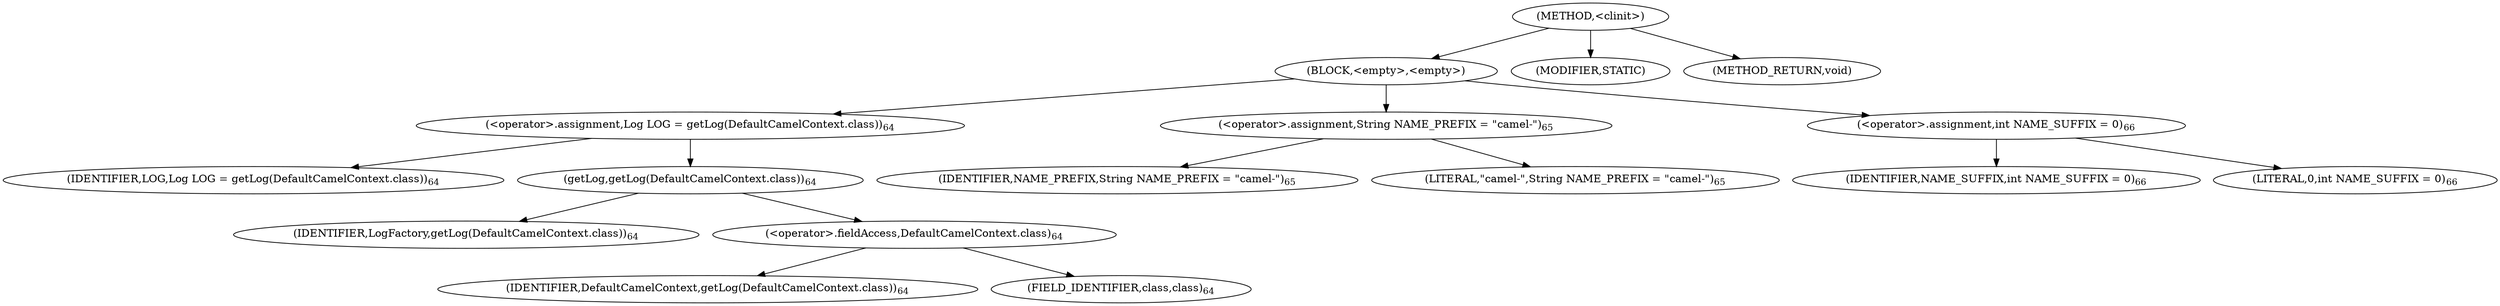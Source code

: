 digraph "&lt;clinit&gt;" {  
"1513" [label = <(METHOD,&lt;clinit&gt;)> ]
"1514" [label = <(BLOCK,&lt;empty&gt;,&lt;empty&gt;)> ]
"1515" [label = <(&lt;operator&gt;.assignment,Log LOG = getLog(DefaultCamelContext.class))<SUB>64</SUB>> ]
"1516" [label = <(IDENTIFIER,LOG,Log LOG = getLog(DefaultCamelContext.class))<SUB>64</SUB>> ]
"1517" [label = <(getLog,getLog(DefaultCamelContext.class))<SUB>64</SUB>> ]
"1518" [label = <(IDENTIFIER,LogFactory,getLog(DefaultCamelContext.class))<SUB>64</SUB>> ]
"1519" [label = <(&lt;operator&gt;.fieldAccess,DefaultCamelContext.class)<SUB>64</SUB>> ]
"1520" [label = <(IDENTIFIER,DefaultCamelContext,getLog(DefaultCamelContext.class))<SUB>64</SUB>> ]
"1521" [label = <(FIELD_IDENTIFIER,class,class)<SUB>64</SUB>> ]
"1522" [label = <(&lt;operator&gt;.assignment,String NAME_PREFIX = &quot;camel-&quot;)<SUB>65</SUB>> ]
"1523" [label = <(IDENTIFIER,NAME_PREFIX,String NAME_PREFIX = &quot;camel-&quot;)<SUB>65</SUB>> ]
"1524" [label = <(LITERAL,&quot;camel-&quot;,String NAME_PREFIX = &quot;camel-&quot;)<SUB>65</SUB>> ]
"1525" [label = <(&lt;operator&gt;.assignment,int NAME_SUFFIX = 0)<SUB>66</SUB>> ]
"1526" [label = <(IDENTIFIER,NAME_SUFFIX,int NAME_SUFFIX = 0)<SUB>66</SUB>> ]
"1527" [label = <(LITERAL,0,int NAME_SUFFIX = 0)<SUB>66</SUB>> ]
"1528" [label = <(MODIFIER,STATIC)> ]
"1529" [label = <(METHOD_RETURN,void)> ]
  "1513" -> "1514" 
  "1513" -> "1528" 
  "1513" -> "1529" 
  "1514" -> "1515" 
  "1514" -> "1522" 
  "1514" -> "1525" 
  "1515" -> "1516" 
  "1515" -> "1517" 
  "1517" -> "1518" 
  "1517" -> "1519" 
  "1519" -> "1520" 
  "1519" -> "1521" 
  "1522" -> "1523" 
  "1522" -> "1524" 
  "1525" -> "1526" 
  "1525" -> "1527" 
}
